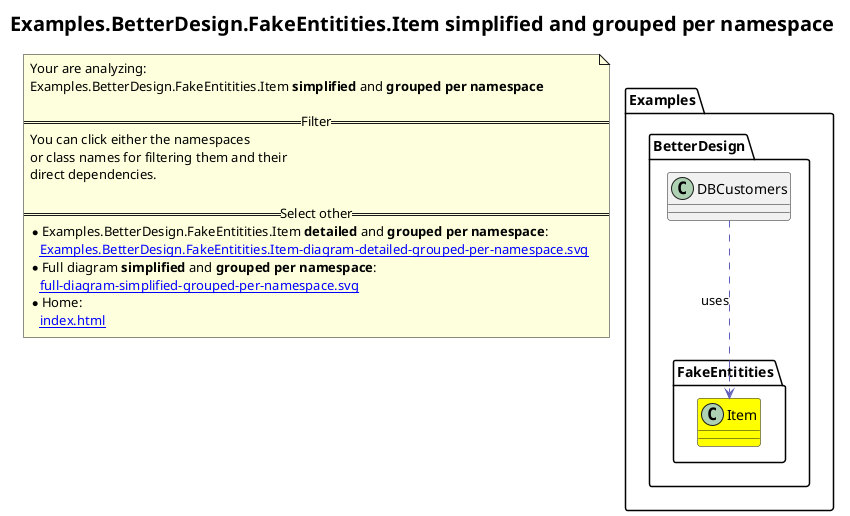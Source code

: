 @startuml
skinparam linetype ortho
title <size:20>Examples.BetterDesign.FakeEntitities.Item **simplified** and **grouped per namespace**</size>
note "Your are analyzing:\nExamples.BetterDesign.FakeEntitities.Item **simplified** and **grouped per namespace**\n\n==Filter==\nYou can click either the namespaces \nor class names for filtering them and their\ndirect dependencies.\n\n==Select other==\n* Examples.BetterDesign.FakeEntitities.Item **detailed** and **grouped per namespace**:\n   [[Examples.BetterDesign.FakeEntitities.Item-diagram-detailed-grouped-per-namespace.svg]]\n* Full diagram **simplified** and **grouped per namespace**:\n   [[full-diagram-simplified-grouped-per-namespace.svg]]\n* Home:\n   [[index.html]]" as FloatingNote
namespace Examples [[Examples-diagram-simplified-grouped-per-namespace.svg]] {
namespace Examples.BetterDesign [[Examples.BetterDesign-diagram-simplified-grouped-per-namespace.svg]] {
  class Examples.BetterDesign.DBCustomers [[Examples.BetterDesign.DBCustomers-diagram-simplified-grouped-per-namespace.svg]]  {
  }
'Compared namespace Examples.BetterDesign [[Examples.BetterDesign-diagram-simplified-grouped-per-namespace.svg]] { with last element of   }
' Closing all previous_sub_namespace_list namespace None because file analysis is finished.
' Closing namespace BetterDesign
}
' Closing namespace Examples
}
namespace Examples [[Examples-diagram-simplified-grouped-per-namespace.svg]] {
namespace Examples.BetterDesign [[Examples.BetterDesign-diagram-simplified-grouped-per-namespace.svg]] {
namespace Examples.BetterDesign.FakeEntitities [[Examples.BetterDesign.FakeEntitities-diagram-simplified-grouped-per-namespace.svg]] {
    class Examples.BetterDesign.FakeEntitities.Item [[Examples.BetterDesign.FakeEntitities.Item-diagram-simplified-grouped-per-namespace.svg]] #yellow {
    }
'Compared namespace Examples.BetterDesign.FakeEntitities [[Examples.BetterDesign.FakeEntitities-diagram-simplified-grouped-per-namespace.svg]] { with last element of     }
' Closing all previous_sub_namespace_list namespace None because file analysis is finished.
' Closing namespace FakeEntitities
}
' Closing namespace BetterDesign
}
' Closing namespace Examples
}
 ' *************************************** 
 ' *************************************** 
 ' *************************************** 
' Class relations extracted from namespace:
' Examples.BetterDesign
Examples.BetterDesign.DBCustomers .[#6060BB].> Examples.BetterDesign.FakeEntitities.Item  : uses 
' Class relations extracted from namespace:
' Examples.BetterDesign.FakeEntitities
@enduml